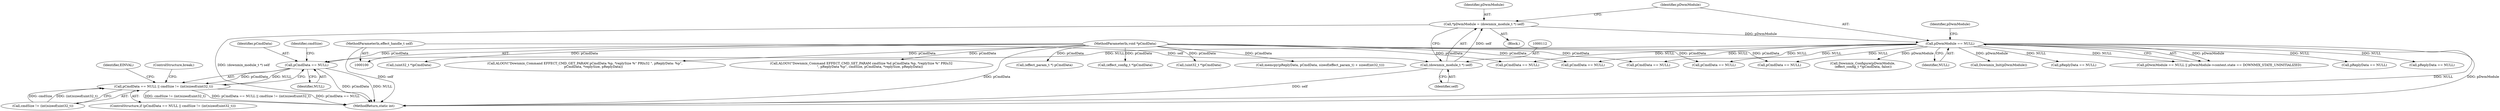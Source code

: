 digraph "0_Android_aeea52da00d210587fb3ed895de3d5f2e0264c88_0@pointer" {
"1000549" [label="(Call,pCmdData == NULL)"];
"1000104" [label="(MethodParameterIn,void *pCmdData)"];
"1000118" [label="(Call,pDwmModule == NULL)"];
"1000109" [label="(Call,*pDwmModule = (downmix_module_t *) self)"];
"1000111" [label="(Call,(downmix_module_t *) self)"];
"1000101" [label="(MethodParameterIn,effect_handle_t self)"];
"1000548" [label="(Call,pCmdData == NULL || cmdSize != (int)sizeof(uint32_t))"];
"1000320" [label="(Call,pCmdData == NULL)"];
"1000101" [label="(MethodParameterIn,effect_handle_t self)"];
"1000534" [label="(Call,(uint32_t *)pCmdData)"];
"1000117" [label="(Call,pDwmModule == NULL || pDwmModule->context.state == DOWNMIX_STATE_UNINITIALIZED)"];
"1000119" [label="(Identifier,pDwmModule)"];
"1000553" [label="(Identifier,cmdSize)"];
"1000110" [label="(Identifier,pDwmModule)"];
"1000549" [label="(Call,pCmdData == NULL)"];
"1000173" [label="(Call,pCmdData == NULL)"];
"1000118" [label="(Call,pDwmModule == NULL)"];
"1000267" [label="(Call,memcpy(pReplyData, pCmdData, sizeof(effect_param_t) + sizeof(int32_t)))"];
"1000203" [label="(Call,Downmix_Configure(pDwmModule,\n (effect_config_t *)pCmdData, false))"];
"1000572" [label="(MethodReturn,static int)"];
"1000520" [label="(Call,(uint32_t *)pCmdData)"];
"1000552" [label="(Call,cmdSize != (int)sizeof(uint32_t))"];
"1000478" [label="(Call,pCmdData == NULL)"];
"1000113" [label="(Identifier,self)"];
"1000216" [label="(Call,ALOGV(\"Downmix_Command EFFECT_CMD_GET_PARAM pCmdData %p, *replySize %\" PRIu32 \", pReplyData: %p\",\n                 pCmdData, *replySize, pReplyData))"];
"1000311" [label="(Call,ALOGV(\"Downmix_Command EFFECT_CMD_SET_PARAM cmdSize %d pCmdData %p, *replySize %\" PRIu32\n                 \", pReplyData %p\", cmdSize, pCmdData, *replySize, pReplyData))"];
"1000111" [label="(Call,(downmix_module_t *) self)"];
"1000355" [label="(Call,(effect_param_t *) pCmdData)"];
"1000496" [label="(Call,pCmdData == NULL)"];
"1000107" [label="(Block,)"];
"1000104" [label="(MethodParameterIn,void *pCmdData)"];
"1000547" [label="(ControlStructure,if (pCmdData == NULL || cmdSize != (int)sizeof(uint32_t)))"];
"1000561" [label="(Identifier,EINVAL)"];
"1000120" [label="(Identifier,NULL)"];
"1000167" [label="(Call,Downmix_Init(pDwmModule))"];
"1000562" [label="(ControlStructure,break;)"];
"1000392" [label="(Call,pReplyData == NULL)"];
"1000224" [label="(Call,pCmdData == NULL)"];
"1000548" [label="(Call,pCmdData == NULL || cmdSize != (int)sizeof(uint32_t))"];
"1000146" [label="(Call,pReplyData == NULL)"];
"1000551" [label="(Identifier,NULL)"];
"1000435" [label="(Call,pReplyData == NULL)"];
"1000550" [label="(Identifier,pCmdData)"];
"1000109" [label="(Call,*pDwmModule = (downmix_module_t *) self)"];
"1000205" [label="(Call,(effect_config_t *)pCmdData)"];
"1000124" [label="(Identifier,pDwmModule)"];
"1000549" -> "1000548"  [label="AST: "];
"1000549" -> "1000551"  [label="CFG: "];
"1000550" -> "1000549"  [label="AST: "];
"1000551" -> "1000549"  [label="AST: "];
"1000553" -> "1000549"  [label="CFG: "];
"1000548" -> "1000549"  [label="CFG: "];
"1000549" -> "1000572"  [label="DDG: pCmdData"];
"1000549" -> "1000572"  [label="DDG: NULL"];
"1000549" -> "1000548"  [label="DDG: pCmdData"];
"1000549" -> "1000548"  [label="DDG: NULL"];
"1000104" -> "1000549"  [label="DDG: pCmdData"];
"1000118" -> "1000549"  [label="DDG: NULL"];
"1000104" -> "1000100"  [label="AST: "];
"1000104" -> "1000572"  [label="DDG: pCmdData"];
"1000104" -> "1000173"  [label="DDG: pCmdData"];
"1000104" -> "1000205"  [label="DDG: pCmdData"];
"1000104" -> "1000216"  [label="DDG: pCmdData"];
"1000104" -> "1000224"  [label="DDG: pCmdData"];
"1000104" -> "1000267"  [label="DDG: pCmdData"];
"1000104" -> "1000311"  [label="DDG: pCmdData"];
"1000104" -> "1000320"  [label="DDG: pCmdData"];
"1000104" -> "1000355"  [label="DDG: pCmdData"];
"1000104" -> "1000478"  [label="DDG: pCmdData"];
"1000104" -> "1000496"  [label="DDG: pCmdData"];
"1000104" -> "1000520"  [label="DDG: pCmdData"];
"1000104" -> "1000534"  [label="DDG: pCmdData"];
"1000118" -> "1000117"  [label="AST: "];
"1000118" -> "1000120"  [label="CFG: "];
"1000119" -> "1000118"  [label="AST: "];
"1000120" -> "1000118"  [label="AST: "];
"1000124" -> "1000118"  [label="CFG: "];
"1000117" -> "1000118"  [label="CFG: "];
"1000118" -> "1000572"  [label="DDG: NULL"];
"1000118" -> "1000572"  [label="DDG: pDwmModule"];
"1000118" -> "1000117"  [label="DDG: pDwmModule"];
"1000118" -> "1000117"  [label="DDG: NULL"];
"1000109" -> "1000118"  [label="DDG: pDwmModule"];
"1000118" -> "1000146"  [label="DDG: NULL"];
"1000118" -> "1000167"  [label="DDG: pDwmModule"];
"1000118" -> "1000173"  [label="DDG: NULL"];
"1000118" -> "1000203"  [label="DDG: pDwmModule"];
"1000118" -> "1000224"  [label="DDG: NULL"];
"1000118" -> "1000320"  [label="DDG: NULL"];
"1000118" -> "1000392"  [label="DDG: NULL"];
"1000118" -> "1000435"  [label="DDG: NULL"];
"1000118" -> "1000478"  [label="DDG: NULL"];
"1000118" -> "1000496"  [label="DDG: NULL"];
"1000109" -> "1000107"  [label="AST: "];
"1000109" -> "1000111"  [label="CFG: "];
"1000110" -> "1000109"  [label="AST: "];
"1000111" -> "1000109"  [label="AST: "];
"1000119" -> "1000109"  [label="CFG: "];
"1000109" -> "1000572"  [label="DDG: (downmix_module_t *) self"];
"1000111" -> "1000109"  [label="DDG: self"];
"1000111" -> "1000113"  [label="CFG: "];
"1000112" -> "1000111"  [label="AST: "];
"1000113" -> "1000111"  [label="AST: "];
"1000111" -> "1000572"  [label="DDG: self"];
"1000101" -> "1000111"  [label="DDG: self"];
"1000101" -> "1000100"  [label="AST: "];
"1000101" -> "1000572"  [label="DDG: self"];
"1000548" -> "1000547"  [label="AST: "];
"1000548" -> "1000552"  [label="CFG: "];
"1000552" -> "1000548"  [label="AST: "];
"1000561" -> "1000548"  [label="CFG: "];
"1000562" -> "1000548"  [label="CFG: "];
"1000548" -> "1000572"  [label="DDG: pCmdData == NULL || cmdSize != (int)sizeof(uint32_t)"];
"1000548" -> "1000572"  [label="DDG: pCmdData == NULL"];
"1000548" -> "1000572"  [label="DDG: cmdSize != (int)sizeof(uint32_t)"];
"1000552" -> "1000548"  [label="DDG: cmdSize"];
"1000552" -> "1000548"  [label="DDG: (int)sizeof(uint32_t)"];
}
